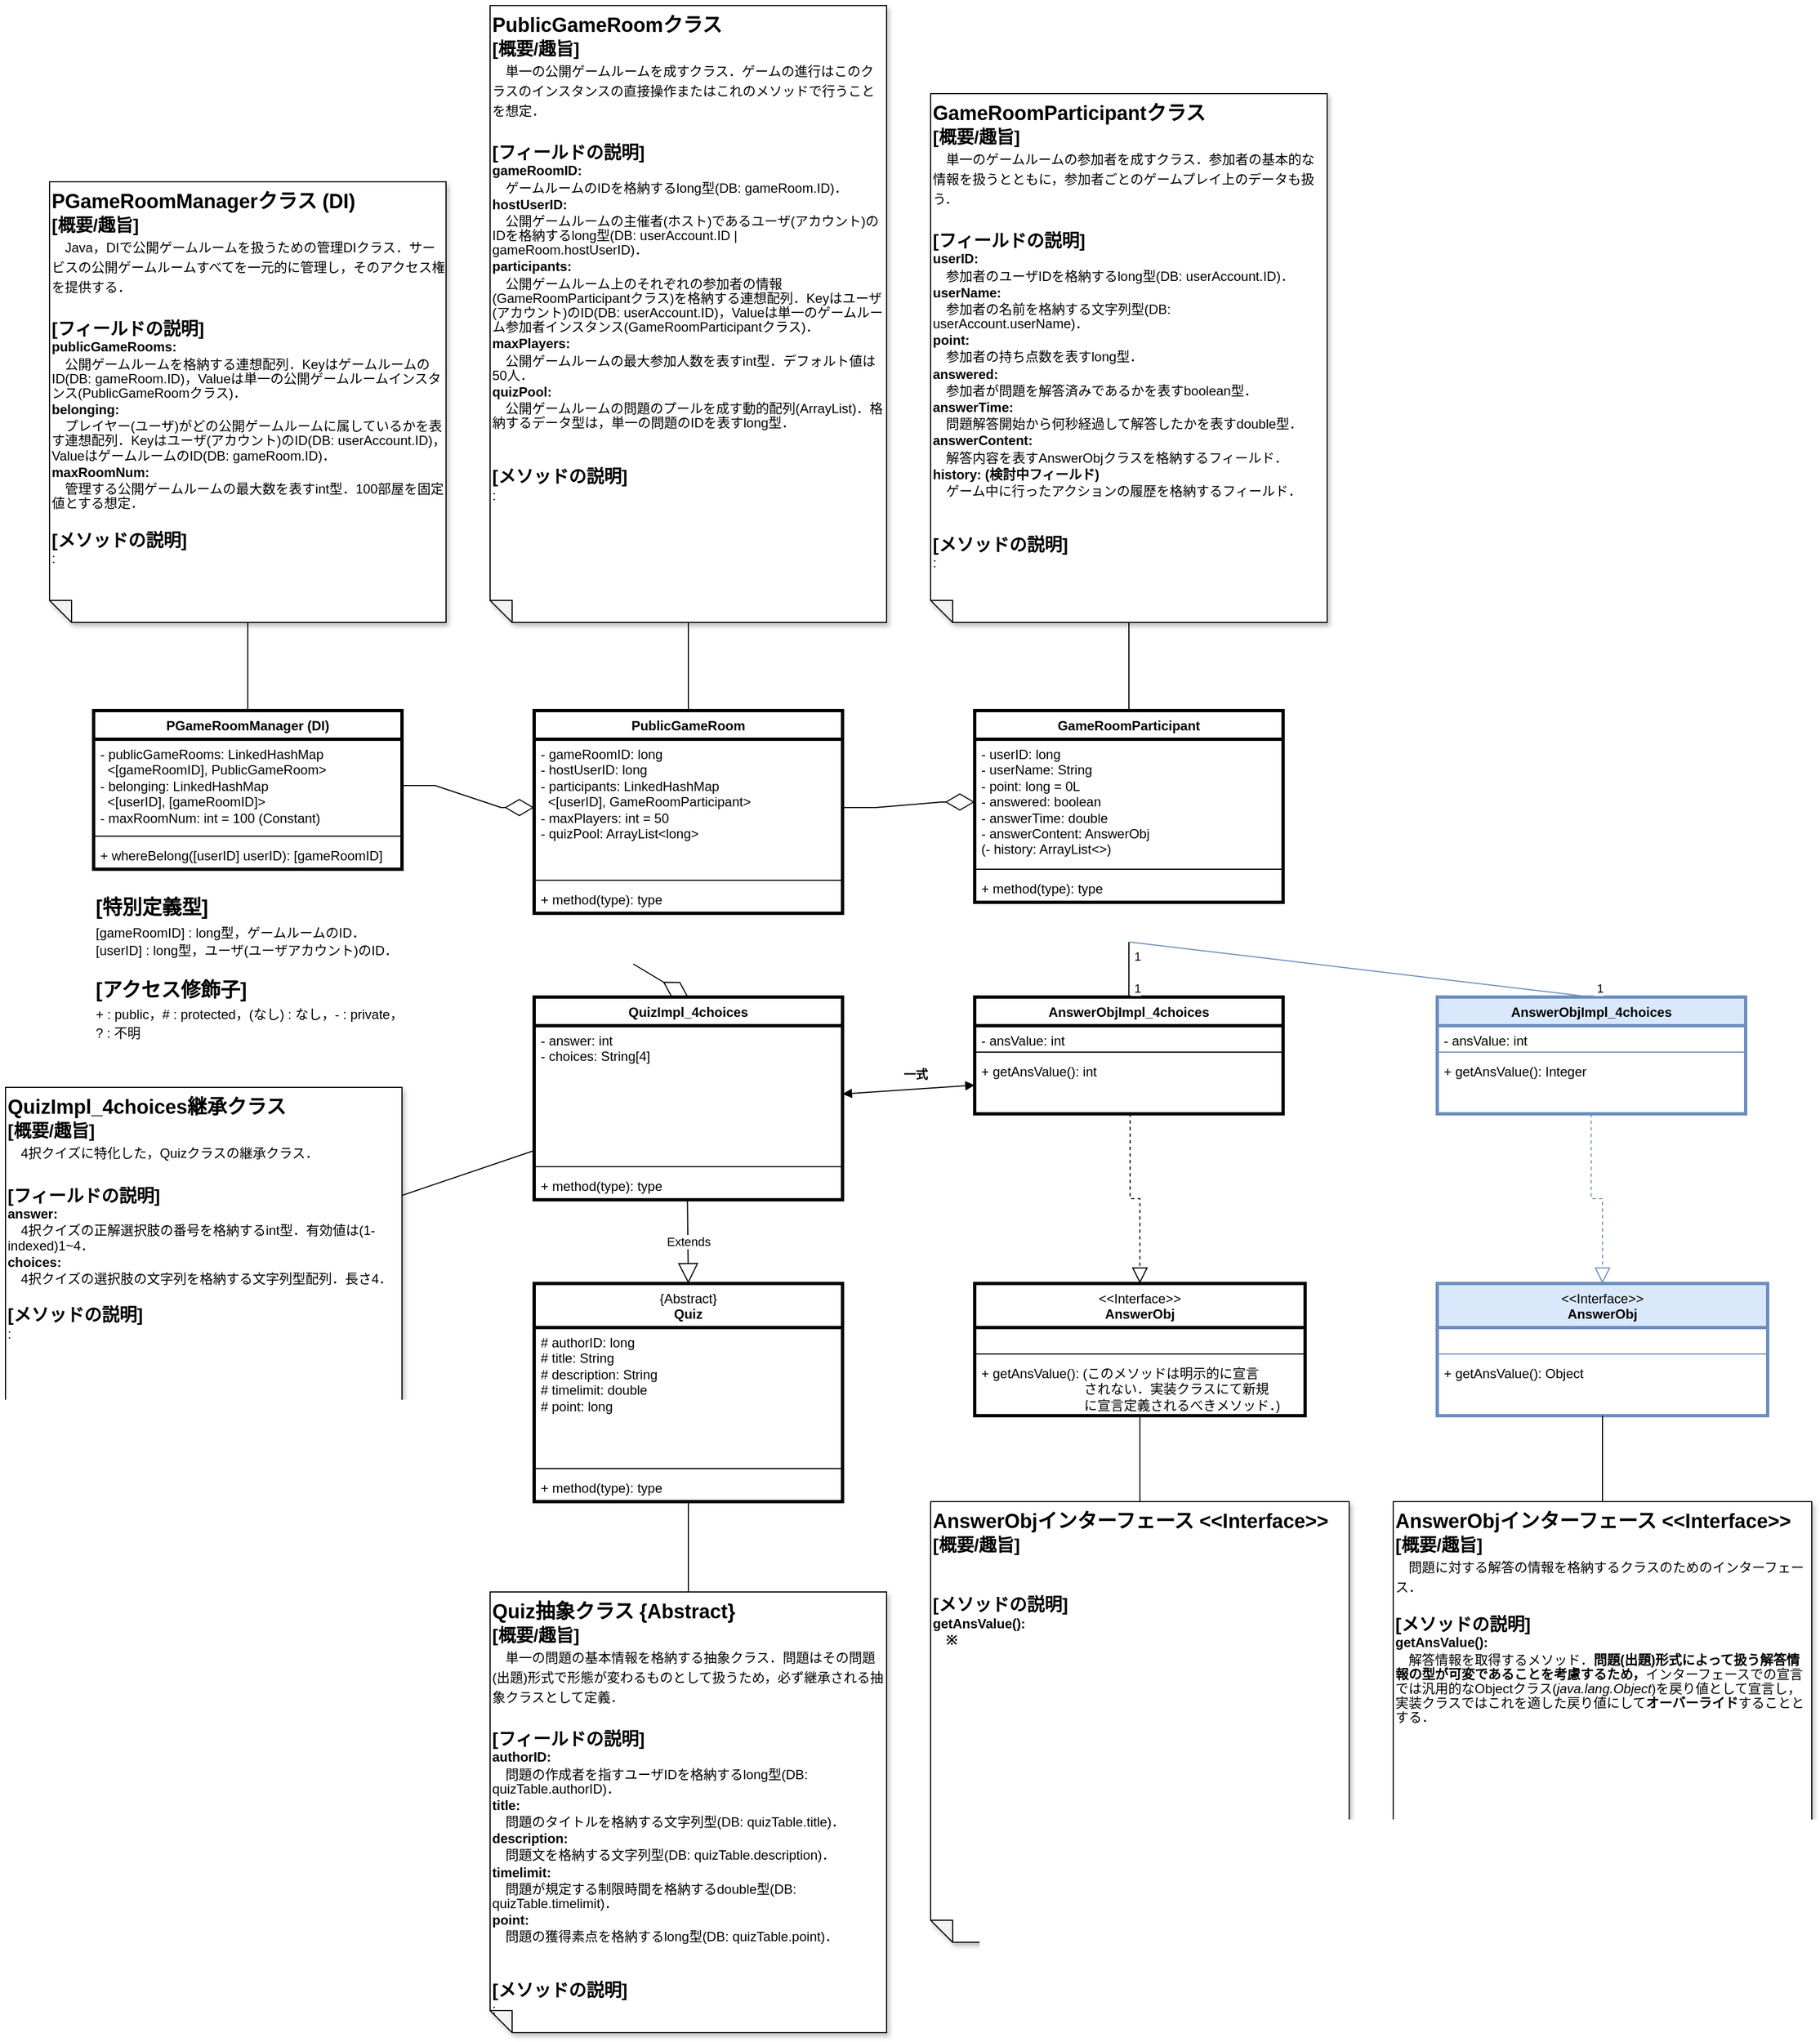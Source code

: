 <mxfile version="25.0.2">
  <diagram id="R2lEEEUBdFMjLlhIrx00" name="Page-1">
    <mxGraphModel dx="2213" dy="1889" grid="1" gridSize="10" guides="1" tooltips="1" connect="1" arrows="1" fold="1" page="1" pageScale="1" pageWidth="850" pageHeight="1100" math="0" shadow="0" extFonts="Permanent Marker^https://fonts.googleapis.com/css?family=Permanent+Marker">
      <root>
        <mxCell id="0" />
        <mxCell id="1" parent="0" />
        <mxCell id="P38OSJ2cjVZlPIJOjbsQ-1" value="PGameRoomManager (DI)" style="swimlane;fontStyle=1;align=center;verticalAlign=top;childLayout=stackLayout;horizontal=1;startSize=26;horizontalStack=0;resizeParent=1;resizeParentMax=0;resizeLast=0;collapsible=1;marginBottom=0;whiteSpace=wrap;html=1;strokeWidth=3;" parent="1" vertex="1">
          <mxGeometry x="40" y="40" width="280" height="144" as="geometry" />
        </mxCell>
        <mxCell id="P38OSJ2cjVZlPIJOjbsQ-2" value="- publicGameRooms:&amp;nbsp;&lt;span style=&quot;background-color: initial;&quot;&gt;LinkedHashMap&lt;/span&gt;&lt;div&gt;&lt;span style=&quot;background-color: initial;&quot;&gt;&amp;nbsp; &amp;lt;[gameRoomID], PublicGameRoom&amp;gt;&lt;/span&gt;&lt;div&gt;&lt;div&gt;- belonging:&amp;nbsp;&lt;span style=&quot;background-color: initial;&quot;&gt;LinkedHashMap&lt;/span&gt;&lt;/div&gt;&lt;div&gt;&lt;span style=&quot;background-color: initial;&quot;&gt;&amp;nbsp; &amp;lt;[userID], [gameRoomID]&amp;gt;&lt;/span&gt;&lt;/div&gt;&lt;/div&gt;&lt;div&gt;- maxRoomNum: int = 100 (Constant)&lt;/div&gt;&lt;/div&gt;" style="text;strokeColor=none;fillColor=none;align=left;verticalAlign=top;spacingLeft=4;spacingRight=4;overflow=hidden;rotatable=0;points=[[0,0.5],[1,0.5]];portConstraint=eastwest;whiteSpace=wrap;html=1;" parent="P38OSJ2cjVZlPIJOjbsQ-1" vertex="1">
          <mxGeometry y="26" width="280" height="84" as="geometry" />
        </mxCell>
        <mxCell id="P38OSJ2cjVZlPIJOjbsQ-3" value="" style="line;strokeWidth=1;fillColor=none;align=left;verticalAlign=middle;spacingTop=-1;spacingLeft=3;spacingRight=3;rotatable=0;labelPosition=right;points=[];portConstraint=eastwest;strokeColor=inherit;" parent="P38OSJ2cjVZlPIJOjbsQ-1" vertex="1">
          <mxGeometry y="110" width="280" height="8" as="geometry" />
        </mxCell>
        <mxCell id="P38OSJ2cjVZlPIJOjbsQ-4" value="+ whereBelong([userID] userID): [gameRoomID]" style="text;strokeColor=none;fillColor=none;align=left;verticalAlign=top;spacingLeft=4;spacingRight=4;overflow=hidden;rotatable=0;points=[[0,0.5],[1,0.5]];portConstraint=eastwest;whiteSpace=wrap;html=1;" parent="P38OSJ2cjVZlPIJOjbsQ-1" vertex="1">
          <mxGeometry y="118" width="280" height="26" as="geometry" />
        </mxCell>
        <mxCell id="P38OSJ2cjVZlPIJOjbsQ-5" value="PublicGameRoom" style="swimlane;fontStyle=1;align=center;verticalAlign=top;childLayout=stackLayout;horizontal=1;startSize=26;horizontalStack=0;resizeParent=1;resizeParentMax=0;resizeLast=0;collapsible=1;marginBottom=0;whiteSpace=wrap;html=1;strokeWidth=3;" parent="1" vertex="1">
          <mxGeometry x="440" y="40" width="280" height="184" as="geometry" />
        </mxCell>
        <mxCell id="P38OSJ2cjVZlPIJOjbsQ-6" value="- gameRoomID: long&lt;br&gt;- hostUserID: long&lt;div&gt;- participants:&amp;nbsp;&lt;span style=&quot;background-color: initial;&quot;&gt;LinkedHashMap&lt;/span&gt;&lt;/div&gt;&lt;div&gt;&lt;span style=&quot;background-color: initial;&quot;&gt;&amp;nbsp; &amp;lt;[userID], GameRoomParticipant&amp;gt;&lt;/span&gt;&lt;div&gt;- maxPlayers: int = 50&lt;div&gt;- quizPool: ArrayList&amp;lt;long&amp;gt;&lt;br&gt;&lt;/div&gt;&lt;div&gt;&lt;br&gt;&lt;/div&gt;&lt;/div&gt;&lt;/div&gt;" style="text;strokeColor=none;fillColor=none;align=left;verticalAlign=top;spacingLeft=4;spacingRight=4;overflow=hidden;rotatable=0;points=[[0,0.5],[1,0.5]];portConstraint=eastwest;whiteSpace=wrap;html=1;" parent="P38OSJ2cjVZlPIJOjbsQ-5" vertex="1">
          <mxGeometry y="26" width="280" height="124" as="geometry" />
        </mxCell>
        <mxCell id="P38OSJ2cjVZlPIJOjbsQ-7" value="" style="line;strokeWidth=1;fillColor=none;align=left;verticalAlign=middle;spacingTop=-1;spacingLeft=3;spacingRight=3;rotatable=0;labelPosition=right;points=[];portConstraint=eastwest;strokeColor=inherit;" parent="P38OSJ2cjVZlPIJOjbsQ-5" vertex="1">
          <mxGeometry y="150" width="280" height="8" as="geometry" />
        </mxCell>
        <mxCell id="P38OSJ2cjVZlPIJOjbsQ-8" value="+ method(type): type" style="text;strokeColor=none;fillColor=none;align=left;verticalAlign=top;spacingLeft=4;spacingRight=4;overflow=hidden;rotatable=0;points=[[0,0.5],[1,0.5]];portConstraint=eastwest;whiteSpace=wrap;html=1;" parent="P38OSJ2cjVZlPIJOjbsQ-5" vertex="1">
          <mxGeometry y="158" width="280" height="26" as="geometry" />
        </mxCell>
        <mxCell id="P38OSJ2cjVZlPIJOjbsQ-9" value="" style="endArrow=diamondThin;endFill=0;endSize=24;html=1;rounded=0;exitX=1;exitY=0.5;exitDx=0;exitDy=0;entryX=0;entryY=0.5;entryDx=0;entryDy=0;edgeStyle=entityRelationEdgeStyle;elbow=vertical;" parent="1" source="P38OSJ2cjVZlPIJOjbsQ-2" target="P38OSJ2cjVZlPIJOjbsQ-6" edge="1">
          <mxGeometry width="160" relative="1" as="geometry">
            <mxPoint x="160" y="190" as="sourcePoint" />
            <mxPoint x="320" y="190" as="targetPoint" />
          </mxGeometry>
        </mxCell>
        <mxCell id="P38OSJ2cjVZlPIJOjbsQ-10" value="GameRoomParticipant" style="swimlane;fontStyle=1;align=center;verticalAlign=top;childLayout=stackLayout;horizontal=1;startSize=26;horizontalStack=0;resizeParent=1;resizeParentMax=0;resizeLast=0;collapsible=1;marginBottom=0;whiteSpace=wrap;html=1;strokeWidth=3;" parent="1" vertex="1">
          <mxGeometry x="840" y="40" width="280" height="174" as="geometry" />
        </mxCell>
        <mxCell id="P38OSJ2cjVZlPIJOjbsQ-11" value="- userID: long&lt;div&gt;- userName: String&lt;/div&gt;&lt;div&gt;- point: long = 0L&lt;/div&gt;&lt;div&gt;- answered: boolean&lt;/div&gt;&lt;div&gt;- answerTime: double&lt;/div&gt;&lt;div&gt;- answerContent: AnswerObj&lt;/div&gt;&lt;div&gt;(- history: ArrayList&amp;lt;&amp;gt;)&lt;/div&gt;&lt;div&gt;&lt;br&gt;&lt;/div&gt;" style="text;strokeColor=none;fillColor=none;align=left;verticalAlign=top;spacingLeft=4;spacingRight=4;overflow=hidden;rotatable=0;points=[[0,0.5],[1,0.5]];portConstraint=eastwest;whiteSpace=wrap;html=1;" parent="P38OSJ2cjVZlPIJOjbsQ-10" vertex="1">
          <mxGeometry y="26" width="280" height="114" as="geometry" />
        </mxCell>
        <mxCell id="P38OSJ2cjVZlPIJOjbsQ-12" value="" style="line;strokeWidth=1;fillColor=none;align=left;verticalAlign=middle;spacingTop=-1;spacingLeft=3;spacingRight=3;rotatable=0;labelPosition=right;points=[];portConstraint=eastwest;strokeColor=inherit;" parent="P38OSJ2cjVZlPIJOjbsQ-10" vertex="1">
          <mxGeometry y="140" width="280" height="8" as="geometry" />
        </mxCell>
        <mxCell id="P38OSJ2cjVZlPIJOjbsQ-13" value="+ method(type): type" style="text;strokeColor=none;fillColor=none;align=left;verticalAlign=top;spacingLeft=4;spacingRight=4;overflow=hidden;rotatable=0;points=[[0,0.5],[1,0.5]];portConstraint=eastwest;whiteSpace=wrap;html=1;" parent="P38OSJ2cjVZlPIJOjbsQ-10" vertex="1">
          <mxGeometry y="148" width="280" height="26" as="geometry" />
        </mxCell>
        <mxCell id="P38OSJ2cjVZlPIJOjbsQ-14" value="" style="endArrow=diamondThin;endFill=0;endSize=24;html=1;rounded=0;exitX=1;exitY=0.5;exitDx=0;exitDy=0;entryX=0;entryY=0.5;entryDx=0;entryDy=0;edgeStyle=entityRelationEdgeStyle;" parent="1" source="P38OSJ2cjVZlPIJOjbsQ-6" target="P38OSJ2cjVZlPIJOjbsQ-11" edge="1">
          <mxGeometry width="160" relative="1" as="geometry">
            <mxPoint x="721" y="114" as="sourcePoint" />
            <mxPoint x="840" y="110" as="targetPoint" />
          </mxGeometry>
        </mxCell>
        <mxCell id="mn5NOHn23sW6js578f2l-1" value="QuizImpl_4choices" style="swimlane;fontStyle=1;align=center;verticalAlign=top;childLayout=stackLayout;horizontal=1;startSize=26;horizontalStack=0;resizeParent=1;resizeParentMax=0;resizeLast=0;collapsible=1;marginBottom=0;whiteSpace=wrap;html=1;strokeWidth=3;" parent="1" vertex="1">
          <mxGeometry x="440" y="300" width="280" height="184" as="geometry" />
        </mxCell>
        <mxCell id="mn5NOHn23sW6js578f2l-2" value="- answer: int&lt;div&gt;- choices: String[4]&amp;nbsp;&lt;/div&gt;" style="text;strokeColor=none;fillColor=none;align=left;verticalAlign=top;spacingLeft=4;spacingRight=4;overflow=hidden;rotatable=0;points=[[0,0.5],[1,0.5]];portConstraint=eastwest;whiteSpace=wrap;html=1;" parent="mn5NOHn23sW6js578f2l-1" vertex="1">
          <mxGeometry y="26" width="280" height="124" as="geometry" />
        </mxCell>
        <mxCell id="mn5NOHn23sW6js578f2l-3" value="" style="line;strokeWidth=1;fillColor=none;align=left;verticalAlign=middle;spacingTop=-1;spacingLeft=3;spacingRight=3;rotatable=0;labelPosition=right;points=[];portConstraint=eastwest;strokeColor=inherit;" parent="mn5NOHn23sW6js578f2l-1" vertex="1">
          <mxGeometry y="150" width="280" height="8" as="geometry" />
        </mxCell>
        <mxCell id="mn5NOHn23sW6js578f2l-4" value="+ method(type): type" style="text;strokeColor=none;fillColor=none;align=left;verticalAlign=top;spacingLeft=4;spacingRight=4;overflow=hidden;rotatable=0;points=[[0,0.5],[1,0.5]];portConstraint=eastwest;whiteSpace=wrap;html=1;" parent="mn5NOHn23sW6js578f2l-1" vertex="1">
          <mxGeometry y="158" width="280" height="26" as="geometry" />
        </mxCell>
        <mxCell id="mn5NOHn23sW6js578f2l-5" value="&lt;div&gt;&lt;span style=&quot;font-weight: normal;&quot;&gt;{Abstract}&lt;/span&gt;&lt;/div&gt;Quiz" style="swimlane;fontStyle=1;align=center;verticalAlign=top;childLayout=stackLayout;horizontal=1;startSize=40;horizontalStack=0;resizeParent=1;resizeParentMax=0;resizeLast=0;collapsible=1;marginBottom=0;whiteSpace=wrap;html=1;strokeWidth=3;" parent="1" vertex="1">
          <mxGeometry x="440" y="560" width="280" height="198" as="geometry" />
        </mxCell>
        <mxCell id="mn5NOHn23sW6js578f2l-6" value="&lt;div&gt;# authorID: long&lt;br&gt;&lt;/div&gt;# title: String&lt;div&gt;# description: String&lt;/div&gt;&lt;div&gt;# timelimit: double&lt;/div&gt;&lt;div&gt;# point: long&lt;/div&gt;&lt;div&gt;&lt;br&gt;&lt;/div&gt;" style="text;strokeColor=none;fillColor=none;align=left;verticalAlign=top;spacingLeft=4;spacingRight=4;overflow=hidden;rotatable=0;points=[[0,0.5],[1,0.5]];portConstraint=eastwest;whiteSpace=wrap;html=1;strokeWidth=1;" parent="mn5NOHn23sW6js578f2l-5" vertex="1">
          <mxGeometry y="40" width="280" height="124" as="geometry" />
        </mxCell>
        <mxCell id="mn5NOHn23sW6js578f2l-7" value="" style="line;strokeWidth=1;fillColor=none;align=left;verticalAlign=middle;spacingTop=-1;spacingLeft=3;spacingRight=3;rotatable=0;labelPosition=right;points=[];portConstraint=eastwest;strokeColor=inherit;" parent="mn5NOHn23sW6js578f2l-5" vertex="1">
          <mxGeometry y="164" width="280" height="8" as="geometry" />
        </mxCell>
        <mxCell id="mn5NOHn23sW6js578f2l-8" value="+ method(type): type" style="text;strokeColor=none;fillColor=none;align=left;verticalAlign=top;spacingLeft=4;spacingRight=4;overflow=hidden;rotatable=0;points=[[0,0.5],[1,0.5]];portConstraint=eastwest;whiteSpace=wrap;html=1;" parent="mn5NOHn23sW6js578f2l-5" vertex="1">
          <mxGeometry y="172" width="280" height="26" as="geometry" />
        </mxCell>
        <mxCell id="mn5NOHn23sW6js578f2l-9" value="" style="endArrow=diamondThin;endFill=0;endSize=24;html=1;rounded=0;entryX=0.5;entryY=0;entryDx=0;entryDy=0;elbow=vertical;" parent="1" target="mn5NOHn23sW6js578f2l-1" edge="1">
          <mxGeometry width="160" relative="1" as="geometry">
            <mxPoint x="530" y="270" as="sourcePoint" />
            <mxPoint x="430" y="188" as="targetPoint" />
          </mxGeometry>
        </mxCell>
        <mxCell id="mn5NOHn23sW6js578f2l-10" value="Extends" style="endArrow=block;endSize=16;endFill=0;html=1;rounded=0;entryX=0.5;entryY=0;entryDx=0;entryDy=0;exitX=0.497;exitY=0.997;exitDx=0;exitDy=0;exitPerimeter=0;" parent="1" source="mn5NOHn23sW6js578f2l-4" target="mn5NOHn23sW6js578f2l-5" edge="1">
          <mxGeometry width="160" relative="1" as="geometry">
            <mxPoint x="580" y="500" as="sourcePoint" />
            <mxPoint x="660" y="420" as="targetPoint" />
          </mxGeometry>
        </mxCell>
        <mxCell id="Cd2iuIT0PsJbUTdYUt0L-1" value="&lt;h2 style=&quot;margin-top: 2px; margin-bottom: 4px;&quot;&gt;[特別定義型]&lt;/h2&gt;&lt;p style=&quot;margin-top: 2px; margin-bottom: 2px;&quot;&gt;[gameRoomID] :&amp;nbsp;&lt;span style=&quot;background-color: initial;&quot;&gt;long型，&lt;/span&gt;&lt;span style=&quot;background-color: initial;&quot;&gt;ゲームルームのID．&lt;/span&gt;&lt;/p&gt;&lt;p style=&quot;margin-top: 2px; margin-bottom: 2px;&quot;&gt;[userID] :&amp;nbsp;&lt;span style=&quot;background-color: initial;&quot;&gt;long型，&lt;/span&gt;&lt;span style=&quot;background-color: initial;&quot;&gt;ユーザ(ユーザアカウント)のID．&lt;/span&gt;&lt;/p&gt;&lt;p style=&quot;margin-top: 2px; margin-bottom: 2px;&quot;&gt;&lt;span style=&quot;background-color: initial;&quot;&gt;&lt;br&gt;&lt;/span&gt;&lt;/p&gt;&lt;h2 style=&quot;margin-top: 2px; margin-bottom: 4px;&quot;&gt;[アクセス修飾子]&lt;/h2&gt;&lt;p style=&quot;margin-top: 2px; margin-bottom: 2px;&quot;&gt;+ : public，# : protected，(なし) : なし，- : privat&lt;span style=&quot;background-color: initial;&quot;&gt;e，&lt;/span&gt;&lt;/p&gt;&lt;p style=&quot;margin-top: 2px; margin-bottom: 2px;&quot;&gt;&lt;span style=&quot;background-color: initial;&quot;&gt;? : 不明&lt;/span&gt;&lt;/p&gt;" style="text;html=1;whiteSpace=wrap;overflow=hidden;rounded=0;" parent="1" vertex="1">
          <mxGeometry x="40" y="200" width="320" height="160" as="geometry" />
        </mxCell>
        <mxCell id="Cd2iuIT0PsJbUTdYUt0L-2" value="&lt;div&gt;&lt;span style=&quot;font-weight: 400;&quot;&gt;&amp;lt;&amp;lt;Interface&amp;gt;&amp;gt;&lt;/span&gt;&lt;/div&gt;AnswerObj" style="swimlane;fontStyle=1;align=center;verticalAlign=top;childLayout=stackLayout;horizontal=1;startSize=40;horizontalStack=0;resizeParent=1;resizeParentMax=0;resizeLast=0;collapsible=1;marginBottom=0;whiteSpace=wrap;html=1;strokeWidth=3;" parent="1" vertex="1">
          <mxGeometry x="840" y="560" width="300" height="120" as="geometry" />
        </mxCell>
        <mxCell id="Cd2iuIT0PsJbUTdYUt0L-3" value="&lt;div&gt;&amp;nbsp;&lt;/div&gt;" style="text;strokeColor=none;fillColor=none;align=left;verticalAlign=top;spacingLeft=4;spacingRight=4;overflow=hidden;rotatable=0;points=[[0,0.5],[1,0.5]];portConstraint=eastwest;whiteSpace=wrap;html=1;" parent="Cd2iuIT0PsJbUTdYUt0L-2" vertex="1">
          <mxGeometry y="40" width="300" height="20" as="geometry" />
        </mxCell>
        <mxCell id="Cd2iuIT0PsJbUTdYUt0L-4" value="" style="line;strokeWidth=1;fillColor=none;align=left;verticalAlign=middle;spacingTop=-1;spacingLeft=3;spacingRight=3;rotatable=0;labelPosition=right;points=[];portConstraint=eastwest;strokeColor=inherit;" parent="Cd2iuIT0PsJbUTdYUt0L-2" vertex="1">
          <mxGeometry y="60" width="300" height="8" as="geometry" />
        </mxCell>
        <mxCell id="Cd2iuIT0PsJbUTdYUt0L-5" value="+ getAnsValue(): (このメソッドは明示的に宣言&lt;div&gt;&lt;span style=&quot;white-space: pre;&quot;&gt;&#x9;&lt;/span&gt;&lt;span style=&quot;white-space: pre;&quot;&gt;&#x9;&lt;/span&gt;&lt;span style=&quot;white-space: pre;&quot;&gt;&#x9;&lt;/span&gt;&amp;nbsp; &amp;nbsp; され&lt;span style=&quot;background-color: initial;&quot;&gt;ない．実装クラスにて新規&lt;/span&gt;&lt;/div&gt;&lt;div&gt;&lt;span style=&quot;background-color: initial;&quot;&gt;&lt;span style=&quot;white-space: pre;&quot;&gt;&#x9;&lt;/span&gt;&lt;span style=&quot;white-space: pre;&quot;&gt;&#x9;&lt;/span&gt;&lt;span style=&quot;white-space: pre;&quot;&gt;&#x9;&lt;/span&gt;&amp;nbsp; &amp;nbsp; に宣言&lt;/span&gt;&lt;span style=&quot;background-color: initial;&quot;&gt;定義されるべきメソッド．)&lt;/span&gt;&lt;/div&gt;" style="text;strokeColor=none;fillColor=none;align=left;verticalAlign=top;spacingLeft=4;spacingRight=4;overflow=hidden;rotatable=0;points=[[0,0.5],[1,0.5]];portConstraint=eastwest;whiteSpace=wrap;html=1;" parent="Cd2iuIT0PsJbUTdYUt0L-2" vertex="1">
          <mxGeometry y="68" width="300" height="52" as="geometry" />
        </mxCell>
        <mxCell id="Cd2iuIT0PsJbUTdYUt0L-6" value="&lt;div&gt;&lt;span style=&quot;background-color: initial;&quot;&gt;AnswerObjImpl_4choices&lt;/span&gt;&lt;br&gt;&lt;/div&gt;" style="swimlane;fontStyle=1;align=center;verticalAlign=top;childLayout=stackLayout;horizontal=1;startSize=26;horizontalStack=0;resizeParent=1;resizeParentMax=0;resizeLast=0;collapsible=1;marginBottom=0;whiteSpace=wrap;html=1;strokeWidth=3;" parent="1" vertex="1">
          <mxGeometry x="840" y="300" width="280" height="106" as="geometry" />
        </mxCell>
        <mxCell id="Cd2iuIT0PsJbUTdYUt0L-7" value="&lt;div&gt;- ansValue: int&lt;/div&gt;" style="text;strokeColor=none;fillColor=none;align=left;verticalAlign=top;spacingLeft=4;spacingRight=4;overflow=hidden;rotatable=0;points=[[0,0.5],[1,0.5]];portConstraint=eastwest;whiteSpace=wrap;html=1;" parent="Cd2iuIT0PsJbUTdYUt0L-6" vertex="1">
          <mxGeometry y="26" width="280" height="20" as="geometry" />
        </mxCell>
        <mxCell id="Cd2iuIT0PsJbUTdYUt0L-8" value="" style="line;strokeWidth=1;fillColor=none;align=left;verticalAlign=middle;spacingTop=-1;spacingLeft=3;spacingRight=3;rotatable=0;labelPosition=right;points=[];portConstraint=eastwest;strokeColor=inherit;" parent="Cd2iuIT0PsJbUTdYUt0L-6" vertex="1">
          <mxGeometry y="46" width="280" height="8" as="geometry" />
        </mxCell>
        <mxCell id="Cd2iuIT0PsJbUTdYUt0L-9" value="+ getAnsValue(): int" style="text;strokeColor=none;fillColor=none;align=left;verticalAlign=top;spacingLeft=4;spacingRight=4;overflow=hidden;rotatable=0;points=[[0,0.5],[1,0.5]];portConstraint=eastwest;whiteSpace=wrap;html=1;" parent="Cd2iuIT0PsJbUTdYUt0L-6" vertex="1">
          <mxGeometry y="54" width="280" height="52" as="geometry" />
        </mxCell>
        <mxCell id="Cd2iuIT0PsJbUTdYUt0L-11" value="" style="endArrow=block;dashed=1;endFill=0;endSize=12;html=1;rounded=0;entryX=0.5;entryY=0;entryDx=0;entryDy=0;exitX=0.504;exitY=0.997;exitDx=0;exitDy=0;exitPerimeter=0;edgeStyle=orthogonalEdgeStyle;" parent="1" source="Cd2iuIT0PsJbUTdYUt0L-9" target="Cd2iuIT0PsJbUTdYUt0L-2" edge="1">
          <mxGeometry width="160" relative="1" as="geometry">
            <mxPoint x="850" y="460" as="sourcePoint" />
            <mxPoint x="990" y="520" as="targetPoint" />
          </mxGeometry>
        </mxCell>
        <mxCell id="Cd2iuIT0PsJbUTdYUt0L-13" value="" style="endArrow=block;startArrow=block;endFill=1;startFill=1;html=1;rounded=0;exitX=1;exitY=0.5;exitDx=0;exitDy=0;entryX=0;entryY=0.5;entryDx=0;entryDy=0;" parent="1" source="mn5NOHn23sW6js578f2l-2" target="Cd2iuIT0PsJbUTdYUt0L-9" edge="1">
          <mxGeometry width="160" relative="1" as="geometry">
            <mxPoint x="850" y="280" as="sourcePoint" />
            <mxPoint x="1010" y="280" as="targetPoint" />
          </mxGeometry>
        </mxCell>
        <mxCell id="Cd2iuIT0PsJbUTdYUt0L-14" value="一式" style="edgeLabel;html=1;align=center;verticalAlign=middle;resizable=0;points=[];fontStyle=1" parent="Cd2iuIT0PsJbUTdYUt0L-13" vertex="1" connectable="0">
          <mxGeometry x="0.095" relative="1" as="geometry">
            <mxPoint y="-14" as="offset" />
          </mxGeometry>
        </mxCell>
        <mxCell id="Cd2iuIT0PsJbUTdYUt0L-15" value="" style="endArrow=none;html=1;rounded=0;entryX=0.5;entryY=0;entryDx=0;entryDy=0;" parent="1" target="Cd2iuIT0PsJbUTdYUt0L-6" edge="1">
          <mxGeometry relative="1" as="geometry">
            <mxPoint x="980" y="250" as="sourcePoint" />
            <mxPoint x="1030" y="259.64" as="targetPoint" />
          </mxGeometry>
        </mxCell>
        <mxCell id="Cd2iuIT0PsJbUTdYUt0L-16" value="&amp;nbsp;1" style="edgeLabel;resizable=0;html=1;align=left;verticalAlign=top;" parent="Cd2iuIT0PsJbUTdYUt0L-15" connectable="0" vertex="1">
          <mxGeometry x="-1" relative="1" as="geometry" />
        </mxCell>
        <mxCell id="Cd2iuIT0PsJbUTdYUt0L-17" value="&amp;nbsp;1" style="edgeLabel;resizable=0;html=1;align=left;verticalAlign=bottom;" parent="Cd2iuIT0PsJbUTdYUt0L-15" connectable="0" vertex="1">
          <mxGeometry x="1" relative="1" as="geometry" />
        </mxCell>
        <mxCell id="7esps-SJHjKMiU2ttyQK-4" style="rounded=0;orthogonalLoop=1;jettySize=auto;html=1;endArrow=none;endFill=0;" parent="1" source="7esps-SJHjKMiU2ttyQK-1" target="P38OSJ2cjVZlPIJOjbsQ-1" edge="1">
          <mxGeometry relative="1" as="geometry">
            <mxPoint x="180" y="10" as="targetPoint" />
          </mxGeometry>
        </mxCell>
        <mxCell id="7esps-SJHjKMiU2ttyQK-1" value="&lt;h3 style=&quot;margin-top: 2px; line-height: 110%; margin-bottom: 2px;&quot;&gt;&lt;font style=&quot;font-size: 18px; line-height: 110%;&quot;&gt;PGameRoomManagerクラス (DI)&lt;/font&gt;&lt;/h3&gt;&lt;h4 style=&quot;margin-top: 2px; margin-bottom: 2px; line-height: 110%;&quot;&gt;&lt;font style=&quot;font-size: 16px; line-height: 110%;&quot;&gt;&lt;/font&gt;&lt;/h4&gt;&lt;h4 style=&quot;margin-top: 2px; margin-bottom: 2px; line-height: 13.2px;&quot;&gt;&lt;font style=&quot;font-size: 16px; line-height: 110%;&quot;&gt;[概要/趣旨]&lt;/font&gt;&lt;/h4&gt;&lt;div style=&quot;margin-top: 2px; margin-bottom: 2px;&quot;&gt;&lt;font style=&quot;font-size: 16px; line-height: 17.6px;&quot;&gt;&lt;span style=&quot;font-size: 12px; line-height: 110%;&quot;&gt;　Java，DIで公開ゲームルームを扱うための管理DIクラス．サービスの公開ゲームルームすべてを一元的に管理し，そのアクセス権を提供する．&lt;/span&gt;&lt;/font&gt;&lt;/div&gt;&lt;div style=&quot;margin-top: 2px; margin-bottom: 2px;&quot;&gt;&lt;font style=&quot;font-size: 16px; line-height: 17.6px;&quot;&gt;&lt;span style=&quot;font-size: 12px; line-height: 110%;&quot;&gt;&lt;br&gt;&lt;/span&gt;&lt;/font&gt;&lt;/div&gt;&lt;h4 style=&quot;margin-top: 2px; margin-bottom: 2px; line-height: 110%;&quot;&gt;&lt;font style=&quot;font-size: 16px; line-height: 110%;&quot;&gt;[フィールドの説明]&lt;/font&gt;&lt;/h4&gt;&lt;p style=&quot;line-height: 110%; margin-top: 2px; margin-bottom: 2px;&quot;&gt;&lt;b&gt;publicGameRooms:&amp;nbsp;&lt;/b&gt;&lt;/p&gt;&lt;p style=&quot;margin-top: 2px; margin-bottom: 2px; line-height: 110%; margin-right: 0px;&quot;&gt;　公開ゲームルームを格納する連想配列．KeyはゲームルームのID(DB: gameRoom.ID)，Valueは単一の公開ゲームルームインスタンス(PublicGameRoomクラス)．&lt;/p&gt;&lt;p style=&quot;margin-top: 2px; margin-bottom: 2px; line-height: 110%; margin-right: 0px;&quot;&gt;&lt;b&gt;belonging:&amp;nbsp;&lt;/b&gt;&lt;/p&gt;&lt;p style=&quot;margin-top: 2px; margin-bottom: 2px; line-height: 110%; margin-right: 0px;&quot;&gt;　プレイヤー(ユーザ)がどの公開ゲームルームに属しているかを表す連想配列．Keyはユーザ(アカウント)のID(DB: userAccount.ID)，ValueはゲームルームのID(DB: gameRoom.ID)．&lt;/p&gt;&lt;p style=&quot;margin-top: 2px; margin-bottom: 2px; line-height: 110%; margin-right: 0px;&quot;&gt;&lt;b&gt;maxRoomNum:&amp;nbsp;&lt;/b&gt;&lt;br&gt;&lt;/p&gt;&lt;p style=&quot;margin-top: 2px; margin-bottom: 2px; line-height: 110%; margin-right: 0px;&quot;&gt;　管理する公開ゲームルームの最大数を表すint型．100部屋を固定値とする想定．&lt;/p&gt;&lt;p style=&quot;margin-top: 2px; margin-bottom: 2px; line-height: 110%; margin-right: 0px;&quot;&gt;&lt;br&gt;&lt;/p&gt;&lt;h4 style=&quot;margin-top: 2px; margin-bottom: 2px; line-height: 13.2px;&quot;&gt;&lt;font style=&quot;font-size: 16px; line-height: 17.6px;&quot;&gt;[メソッドの説明]&lt;/font&gt;&lt;/h4&gt;&lt;p style=&quot;line-height: 13.2px; margin-top: 2px; margin-bottom: 2px;&quot;&gt;:&amp;nbsp;&lt;/p&gt;" style="shape=note;whiteSpace=wrap;html=1;backgroundOutline=1;darkOpacity=0.05;fillStyle=solid;direction=west;gradientDirection=north;shadow=1;size=20;pointerEvents=1;align=left;verticalAlign=top;" parent="1" vertex="1">
          <mxGeometry y="-440" width="360" height="400" as="geometry" />
        </mxCell>
        <mxCell id="7esps-SJHjKMiU2ttyQK-5" style="rounded=0;orthogonalLoop=1;jettySize=auto;html=1;endArrow=none;endFill=0;" parent="1" source="7esps-SJHjKMiU2ttyQK-6" target="P38OSJ2cjVZlPIJOjbsQ-5" edge="1">
          <mxGeometry relative="1" as="geometry">
            <mxPoint x="580" y="40" as="targetPoint" />
          </mxGeometry>
        </mxCell>
        <mxCell id="7esps-SJHjKMiU2ttyQK-6" value="&lt;h3 style=&quot;margin-top: 2px; line-height: 110%; margin-bottom: 2px;&quot;&gt;&lt;font style=&quot;font-size: 18px; line-height: 110%;&quot;&gt;PublicGameRoomクラス&lt;/font&gt;&lt;/h3&gt;&lt;h4 style=&quot;margin-top: 2px; margin-bottom: 2px; line-height: 110%;&quot;&gt;&lt;font style=&quot;font-size: 16px; line-height: 110%;&quot;&gt;&lt;/font&gt;&lt;/h4&gt;&lt;h4 style=&quot;margin-top: 2px; margin-bottom: 2px; line-height: 13.2px;&quot;&gt;&lt;font style=&quot;font-size: 16px; line-height: 110%;&quot;&gt;[概要/趣旨]&lt;/font&gt;&lt;/h4&gt;&lt;div style=&quot;margin-top: 2px; margin-bottom: 2px;&quot;&gt;&lt;font style=&quot;font-size: 16px; line-height: 17.6px;&quot;&gt;&lt;span style=&quot;font-size: 12px; line-height: 110%;&quot;&gt;　単一の公開ゲームルームを成すクラス．ゲームの進行はこのクラスのインスタンスの直接操作またはこれのメソッドで行うことを想定．&lt;/span&gt;&lt;/font&gt;&lt;/div&gt;&lt;div style=&quot;margin-top: 2px; margin-bottom: 2px;&quot;&gt;&lt;font style=&quot;font-size: 16px; line-height: 17.6px;&quot;&gt;&lt;span style=&quot;font-size: 12px; line-height: 110%;&quot;&gt;&lt;br&gt;&lt;/span&gt;&lt;/font&gt;&lt;/div&gt;&lt;h4 style=&quot;margin-top: 2px; margin-bottom: 2px; line-height: 110%;&quot;&gt;&lt;font style=&quot;font-size: 16px; line-height: 110%;&quot;&gt;[フィールドの説明]&lt;/font&gt;&lt;/h4&gt;&lt;p style=&quot;line-height: 110%; margin-top: 2px; margin-bottom: 2px;&quot;&gt;&lt;b&gt;gameRoomID:&amp;nbsp;&lt;/b&gt;&lt;/p&gt;&lt;p style=&quot;line-height: 110%; margin-top: 2px; margin-bottom: 2px;&quot;&gt;　ゲームルームのIDを格納するlong型(DB: gameRoom.ID)．&lt;/p&gt;&lt;p style=&quot;line-height: 110%; margin-top: 2px; margin-bottom: 2px;&quot;&gt;&lt;b&gt;hostUserID:&amp;nbsp;&lt;/b&gt;&lt;/p&gt;&lt;p style=&quot;line-height: 110%; margin-top: 2px; margin-bottom: 2px;&quot;&gt;　公開ゲームルームの主催者(ホスト)であるユーザ(アカウント)のIDを格納する&lt;span style=&quot;background-color: initial;&quot;&gt;long型(DB: userAccount.ID | gameRoom.hostUserID)．&lt;/span&gt;&lt;/p&gt;&lt;p style=&quot;margin-top: 2px; margin-bottom: 2px; line-height: 110%; margin-right: 0px;&quot;&gt;&lt;b&gt;participants:&amp;nbsp;&lt;/b&gt;&lt;/p&gt;&lt;p style=&quot;margin-top: 2px; margin-bottom: 2px; line-height: 110%; margin-right: 0px;&quot;&gt;　公開ゲームルーム上のそれぞれの参加者の情報(GameRoomParticipantクラス)を格納する連想配列．Keyは&lt;span style=&quot;background-color: initial;&quot;&gt;ユーザ(アカウント)のID(DB: userAccount.ID)，Valueは単一のゲームルーム参加者インスタンス(GameRoomParticipantクラス)．&lt;/span&gt;&lt;/p&gt;&lt;p style=&quot;margin-top: 2px; margin-bottom: 2px; line-height: 110%; margin-right: 0px;&quot;&gt;&lt;b&gt;maxPlayers:&amp;nbsp;&lt;/b&gt;&lt;br&gt;&lt;/p&gt;&lt;p style=&quot;margin-top: 2px; margin-bottom: 2px; line-height: 110%; margin-right: 0px;&quot;&gt;　公開ゲームルームの最大参加人数を表すint型．デフォルト値は50人．&lt;/p&gt;&lt;p style=&quot;margin-top: 2px; margin-bottom: 2px; line-height: 13.2px; margin-right: 0px;&quot;&gt;&lt;b&gt;quizPool:&amp;nbsp;&lt;/b&gt;&lt;/p&gt;&lt;p style=&quot;margin-top: 2px; margin-bottom: 2px; line-height: 110%; margin-right: 0px;&quot;&gt;　公開ゲームルームの問題のプールを成す動的配列(ArrayList)．格納するデータ型は，単一の問題のIDを表すlong型．&lt;/p&gt;&lt;p style=&quot;margin-top: 2px; margin-bottom: 2px; line-height: 110%; margin-right: 0px;&quot;&gt;&lt;br&gt;&lt;/p&gt;&lt;p style=&quot;margin-top: 2px; margin-bottom: 2px; line-height: 110%; margin-right: 0px;&quot;&gt;&lt;br&gt;&lt;/p&gt;&lt;h4 style=&quot;margin-top: 2px; margin-bottom: 2px; line-height: 13.2px;&quot;&gt;&lt;font style=&quot;font-size: 16px; line-height: 17.6px;&quot;&gt;[メソッドの説明]&lt;/font&gt;&lt;/h4&gt;&lt;p style=&quot;line-height: 13.2px; margin-top: 2px; margin-bottom: 2px;&quot;&gt;:&amp;nbsp;&lt;/p&gt;" style="shape=note;whiteSpace=wrap;html=1;backgroundOutline=1;darkOpacity=0.05;fillStyle=solid;direction=west;gradientDirection=north;shadow=1;size=20;pointerEvents=1;align=left;verticalAlign=top;" parent="1" vertex="1">
          <mxGeometry x="400" y="-600" width="360" height="560" as="geometry" />
        </mxCell>
        <mxCell id="7esps-SJHjKMiU2ttyQK-7" style="rounded=0;orthogonalLoop=1;jettySize=auto;html=1;endArrow=none;endFill=0;" parent="1" source="7esps-SJHjKMiU2ttyQK-8" target="P38OSJ2cjVZlPIJOjbsQ-10" edge="1">
          <mxGeometry relative="1" as="geometry">
            <mxPoint x="980" y="40" as="targetPoint" />
          </mxGeometry>
        </mxCell>
        <mxCell id="7esps-SJHjKMiU2ttyQK-8" value="&lt;h3 style=&quot;margin-top: 2px; line-height: 110%; margin-bottom: 2px;&quot;&gt;&lt;font style=&quot;font-size: 18px; line-height: 110%;&quot;&gt;GameRoomParticipantクラス&lt;/font&gt;&lt;/h3&gt;&lt;h4 style=&quot;margin-top: 2px; margin-bottom: 2px; line-height: 110%;&quot;&gt;&lt;font style=&quot;font-size: 16px; line-height: 110%;&quot;&gt;&lt;/font&gt;&lt;/h4&gt;&lt;h4 style=&quot;margin-top: 2px; margin-bottom: 2px; line-height: 13.2px;&quot;&gt;&lt;font style=&quot;font-size: 16px; line-height: 110%;&quot;&gt;[概要/趣旨]&lt;/font&gt;&lt;/h4&gt;&lt;div style=&quot;margin-top: 2px; margin-bottom: 2px;&quot;&gt;&lt;font style=&quot;font-size: 16px; line-height: 17.6px;&quot;&gt;&lt;span style=&quot;font-size: 12px; line-height: 110%;&quot;&gt;　単一のゲームルームの参加者を成すクラス．参加者の基本的な情報を扱うとともに，参加者ごとのゲームプレイ上のデータも扱う．&lt;/span&gt;&lt;/font&gt;&lt;/div&gt;&lt;div style=&quot;margin-top: 2px; margin-bottom: 2px;&quot;&gt;&lt;font style=&quot;font-size: 16px; line-height: 17.6px;&quot;&gt;&lt;span style=&quot;font-size: 12px; line-height: 110%;&quot;&gt;&lt;br&gt;&lt;/span&gt;&lt;/font&gt;&lt;/div&gt;&lt;h4 style=&quot;margin-top: 2px; margin-bottom: 2px; line-height: 110%;&quot;&gt;&lt;font style=&quot;font-size: 16px; line-height: 110%;&quot;&gt;[フィールドの説明]&lt;/font&gt;&lt;/h4&gt;&lt;p style=&quot;line-height: 110%; margin-top: 2px; margin-bottom: 2px;&quot;&gt;&lt;b&gt;userID:&amp;nbsp;&lt;/b&gt;&lt;/p&gt;&lt;p style=&quot;margin-top: 2px; margin-bottom: 2px; line-height: 110%; margin-right: 0px;&quot;&gt;　参加者のユーザIDを格納するlong型(DB: userAccount.ID)．&lt;/p&gt;&lt;p style=&quot;line-height: 13.2px; margin-top: 2px; margin-bottom: 2px;&quot;&gt;&lt;b&gt;userName:&amp;nbsp;&lt;/b&gt;&lt;/p&gt;&lt;p style=&quot;margin-top: 2px; margin-bottom: 2px; line-height: 110%; margin-right: 0px;&quot;&gt;　参加者の名前を格納する文字列型(DB: userAccount.userName)．&lt;/p&gt;&lt;p style=&quot;line-height: 13.2px; margin-top: 2px; margin-bottom: 2px;&quot;&gt;&lt;b&gt;point:&amp;nbsp;&lt;/b&gt;&lt;/p&gt;&lt;p style=&quot;margin-top: 2px; margin-bottom: 2px; line-height: 110%; margin-right: 0px;&quot;&gt;　参加者の持ち点数を表すlong型．&lt;/p&gt;&lt;p style=&quot;line-height: 13.2px; margin-top: 2px; margin-bottom: 2px;&quot;&gt;&lt;b&gt;answered:&amp;nbsp;&lt;/b&gt;&lt;/p&gt;&lt;p style=&quot;margin-top: 2px; margin-bottom: 2px; line-height: 110%; margin-right: 0px;&quot;&gt;　参加者が問題を解答済みであるかを表すboolean型．&lt;/p&gt;&lt;p style=&quot;line-height: 13.2px; margin-top: 2px; margin-bottom: 2px;&quot;&gt;&lt;b&gt;answerTime:&amp;nbsp;&lt;/b&gt;&lt;/p&gt;&lt;p style=&quot;margin-top: 2px; margin-bottom: 2px; line-height: 110%; margin-right: 0px;&quot;&gt;　問題解答開始から何秒経過して解答したかを表すdouble型．&lt;/p&gt;&lt;p style=&quot;line-height: 13.2px; margin-top: 2px; margin-bottom: 2px;&quot;&gt;&lt;b&gt;answerContent:&amp;nbsp;&lt;/b&gt;&lt;/p&gt;&lt;p style=&quot;margin-top: 2px; margin-bottom: 2px; line-height: 110%; margin-right: 0px;&quot;&gt;　解答内容を表すAnswerObjクラスを格納するフィールド．&lt;/p&gt;&lt;p style=&quot;line-height: 13.2px; margin-top: 2px; margin-bottom: 2px;&quot;&gt;&lt;b&gt;history: (検討中フィールド)&lt;/b&gt;&lt;/p&gt;&lt;p style=&quot;margin-top: 2px; margin-bottom: 2px; line-height: 13.2px; margin-right: 0px;&quot;&gt;　ゲーム中に行ったアクションの履歴を格納するフィールド．&lt;/p&gt;&lt;p style=&quot;margin-top: 2px; margin-bottom: 2px; line-height: 13.2px; margin-right: 0px;&quot;&gt;&lt;br&gt;&lt;/p&gt;&lt;p style=&quot;margin-top: 2px; margin-bottom: 2px; line-height: 110%; margin-right: 0px;&quot;&gt;&lt;br&gt;&lt;/p&gt;&lt;h4 style=&quot;margin-top: 2px; margin-bottom: 2px; line-height: 13.2px;&quot;&gt;&lt;font style=&quot;font-size: 16px; line-height: 17.6px;&quot;&gt;[メソッドの説明]&lt;/font&gt;&lt;/h4&gt;&lt;p style=&quot;line-height: 13.2px; margin-top: 2px; margin-bottom: 2px;&quot;&gt;:&amp;nbsp;&lt;/p&gt;" style="shape=note;whiteSpace=wrap;html=1;backgroundOutline=1;darkOpacity=0.05;fillStyle=solid;direction=west;gradientDirection=north;shadow=1;size=20;pointerEvents=1;align=left;verticalAlign=top;" parent="1" vertex="1">
          <mxGeometry x="800" y="-520" width="360" height="480" as="geometry" />
        </mxCell>
        <mxCell id="7esps-SJHjKMiU2ttyQK-9" style="rounded=0;orthogonalLoop=1;jettySize=auto;html=1;endArrow=none;endFill=0;" parent="1" source="7esps-SJHjKMiU2ttyQK-10" target="mn5NOHn23sW6js578f2l-5" edge="1">
          <mxGeometry relative="1" as="geometry">
            <mxPoint x="580" y="1320" as="targetPoint" />
          </mxGeometry>
        </mxCell>
        <mxCell id="7esps-SJHjKMiU2ttyQK-10" value="&lt;h3 style=&quot;margin-top: 2px; line-height: 110%; margin-bottom: 2px;&quot;&gt;&lt;font style=&quot;font-size: 18px; line-height: 110%;&quot;&gt;Quiz抽象クラス {Abstract}&lt;/font&gt;&lt;/h3&gt;&lt;h4 style=&quot;margin-top: 2px; margin-bottom: 2px; line-height: 110%;&quot;&gt;&lt;font style=&quot;font-size: 16px; line-height: 110%;&quot;&gt;&lt;/font&gt;&lt;/h4&gt;&lt;h4 style=&quot;margin-top: 2px; margin-bottom: 2px; line-height: 13.2px;&quot;&gt;&lt;font style=&quot;font-size: 16px; line-height: 110%;&quot;&gt;[概要/趣旨]&lt;/font&gt;&lt;/h4&gt;&lt;div style=&quot;margin-top: 2px; margin-bottom: 2px;&quot;&gt;&lt;font style=&quot;font-size: 16px; line-height: 17.6px;&quot;&gt;&lt;span style=&quot;font-size: 12px; line-height: 110%;&quot;&gt;　単一の問題の基本情報を格納する抽象クラス．問題はその問題(出題)形式で形態が変わるものとして扱うため，必ず継承される抽象クラスとして定義．&lt;/span&gt;&lt;/font&gt;&lt;/div&gt;&lt;div style=&quot;margin-top: 2px; margin-bottom: 2px;&quot;&gt;&lt;font style=&quot;font-size: 16px; line-height: 17.6px;&quot;&gt;&lt;span style=&quot;font-size: 12px; line-height: 110%;&quot;&gt;&lt;br&gt;&lt;/span&gt;&lt;/font&gt;&lt;/div&gt;&lt;h4 style=&quot;margin-top: 2px; margin-bottom: 2px; line-height: 110%;&quot;&gt;&lt;font style=&quot;font-size: 16px; line-height: 110%;&quot;&gt;[フィールドの説明]&lt;/font&gt;&lt;/h4&gt;&lt;p style=&quot;line-height: 110%; margin-top: 2px; margin-bottom: 2px;&quot;&gt;&lt;b&gt;authorID:&amp;nbsp;&lt;/b&gt;&lt;/p&gt;&lt;p style=&quot;margin-top: 2px; margin-bottom: 2px; line-height: 110%; margin-right: 0px;&quot;&gt;　問題の作成者を指すユーザIDを格納するlong型(DB: quizTable.authorID)．&lt;/p&gt;&lt;p style=&quot;line-height: 13.2px; margin-top: 2px; margin-bottom: 2px;&quot;&gt;&lt;b&gt;title:&amp;nbsp;&lt;/b&gt;&lt;/p&gt;&lt;p style=&quot;margin-top: 2px; margin-bottom: 2px; line-height: 13.2px; margin-right: 0px;&quot;&gt;　問題のタイトルを格納する文字列型(DB: quizTable.title)．&lt;/p&gt;&lt;p style=&quot;line-height: 13.2px; margin-top: 2px; margin-bottom: 2px;&quot;&gt;&lt;b&gt;description:&amp;nbsp;&lt;/b&gt;&lt;/p&gt;&lt;p style=&quot;margin-top: 2px; margin-bottom: 2px; line-height: 13.2px; margin-right: 0px;&quot;&gt;　問題文を格納する文字列型(DB: quizTable.description)．&lt;/p&gt;&lt;p style=&quot;line-height: 13.2px; margin-top: 2px; margin-bottom: 2px;&quot;&gt;&lt;b&gt;timelimit:&amp;nbsp;&lt;/b&gt;&lt;/p&gt;&lt;p style=&quot;margin-top: 2px; margin-bottom: 2px; line-height: 13.2px; margin-right: 0px;&quot;&gt;　問題が規定する制限時間を格納するdouble型(DB: quizTable.timelimit)．&lt;/p&gt;&lt;p style=&quot;line-height: 13.2px; margin-top: 2px; margin-bottom: 2px;&quot;&gt;&lt;b&gt;point:&amp;nbsp;&lt;/b&gt;&lt;/p&gt;&lt;p style=&quot;margin-top: 2px; margin-bottom: 2px; line-height: 13.2px; margin-right: 0px;&quot;&gt;　問題の獲得素点を格納するlong型(DB: quizTable.point)．&lt;/p&gt;&lt;p style=&quot;margin-top: 2px; margin-bottom: 2px; line-height: 13.2px; margin-right: 0px;&quot;&gt;&lt;br&gt;&lt;/p&gt;&lt;p style=&quot;margin-top: 2px; margin-bottom: 2px; line-height: 13.2px; margin-right: 0px;&quot;&gt;&lt;br&gt;&lt;/p&gt;&lt;h4 style=&quot;margin-top: 2px; margin-bottom: 2px; line-height: 13.2px;&quot;&gt;&lt;font style=&quot;font-size: 16px; line-height: 17.6px;&quot;&gt;[メソッドの説明]&lt;/font&gt;&lt;/h4&gt;&lt;p style=&quot;line-height: 13.2px; margin-top: 2px; margin-bottom: 2px;&quot;&gt;:&amp;nbsp;&lt;/p&gt;" style="shape=note;whiteSpace=wrap;html=1;backgroundOutline=1;darkOpacity=0.05;fillStyle=solid;direction=west;gradientDirection=north;shadow=1;size=20;pointerEvents=1;align=left;verticalAlign=top;" parent="1" vertex="1">
          <mxGeometry x="400" y="840" width="360" height="400" as="geometry" />
        </mxCell>
        <mxCell id="7esps-SJHjKMiU2ttyQK-11" style="rounded=0;orthogonalLoop=1;jettySize=auto;html=1;endArrow=none;endFill=0;" parent="1" source="7esps-SJHjKMiU2ttyQK-12" target="mn5NOHn23sW6js578f2l-1" edge="1">
          <mxGeometry relative="1" as="geometry">
            <mxPoint x="140" y="300" as="targetPoint" />
          </mxGeometry>
        </mxCell>
        <mxCell id="7esps-SJHjKMiU2ttyQK-12" value="&lt;h3 style=&quot;margin-top: 2px; line-height: 110%; margin-bottom: 2px;&quot;&gt;&lt;font style=&quot;font-size: 18px; line-height: 110%;&quot;&gt;QuizImpl_4choices継承クラス&lt;/font&gt;&lt;/h3&gt;&lt;h4 style=&quot;margin-top: 2px; margin-bottom: 2px; line-height: 110%;&quot;&gt;&lt;font style=&quot;font-size: 16px; line-height: 110%;&quot;&gt;&lt;/font&gt;&lt;/h4&gt;&lt;h4 style=&quot;margin-top: 2px; margin-bottom: 2px; line-height: 13.2px;&quot;&gt;&lt;font style=&quot;font-size: 16px; line-height: 110%;&quot;&gt;[概要/趣旨]&lt;/font&gt;&lt;/h4&gt;&lt;div style=&quot;margin-top: 2px; margin-bottom: 2px;&quot;&gt;&lt;font style=&quot;font-size: 16px; line-height: 17.6px;&quot;&gt;&lt;span style=&quot;font-size: 12px; line-height: 110%;&quot;&gt;　4択クイズに特化した，Quizクラスの継承クラス．&lt;/span&gt;&lt;/font&gt;&lt;/div&gt;&lt;div style=&quot;margin-top: 2px; margin-bottom: 2px;&quot;&gt;&lt;font style=&quot;font-size: 16px; line-height: 17.6px;&quot;&gt;&lt;span style=&quot;font-size: 12px; line-height: 110%;&quot;&gt;&lt;br&gt;&lt;/span&gt;&lt;/font&gt;&lt;/div&gt;&lt;h4 style=&quot;margin-top: 2px; margin-bottom: 2px; line-height: 110%;&quot;&gt;&lt;font style=&quot;font-size: 16px; line-height: 110%;&quot;&gt;[フィールドの説明]&lt;/font&gt;&lt;/h4&gt;&lt;p style=&quot;line-height: 110%; margin-top: 2px; margin-bottom: 2px;&quot;&gt;&lt;b&gt;answer:&amp;nbsp;&lt;/b&gt;&lt;/p&gt;&lt;p style=&quot;margin-top: 2px; margin-bottom: 2px; line-height: 13.2px; margin-right: 0px;&quot;&gt;　4択クイズの正解選択肢の番号を格納するint型．有効値は(1-indexed)1~4．&lt;/p&gt;&lt;p style=&quot;line-height: 13.2px; margin-top: 2px; margin-bottom: 2px;&quot;&gt;&lt;b&gt;choices:&amp;nbsp;&lt;/b&gt;&lt;/p&gt;&lt;p style=&quot;margin-top: 2px; margin-bottom: 2px; line-height: 13.2px; margin-right: 0px;&quot;&gt;　4択クイズの選択肢の文字列を格納する文字列型配列．長さ4．&lt;/p&gt;&lt;p style=&quot;margin-top: 2px; margin-bottom: 2px; line-height: 13.2px; margin-right: 0px;&quot;&gt;&lt;br&gt;&lt;/p&gt;&lt;h4 style=&quot;margin-top: 2px; margin-bottom: 2px; line-height: 13.2px;&quot;&gt;&lt;font style=&quot;font-size: 16px; line-height: 17.6px;&quot;&gt;[メソッドの説明]&lt;/font&gt;&lt;/h4&gt;&lt;p style=&quot;line-height: 13.2px; margin-top: 2px; margin-bottom: 2px;&quot;&gt;:&amp;nbsp;&lt;/p&gt;" style="shape=note;whiteSpace=wrap;html=1;backgroundOutline=1;darkOpacity=0.05;fillStyle=solid;direction=west;gradientDirection=north;shadow=1;size=20;pointerEvents=1;align=left;verticalAlign=top;" parent="1" vertex="1">
          <mxGeometry x="-40" y="382" width="360" height="318" as="geometry" />
        </mxCell>
        <mxCell id="7esps-SJHjKMiU2ttyQK-13" style="rounded=0;orthogonalLoop=1;jettySize=auto;html=1;endArrow=none;endFill=0;" parent="1" source="7esps-SJHjKMiU2ttyQK-14" target="Cd2iuIT0PsJbUTdYUt0L-2" edge="1">
          <mxGeometry relative="1" as="geometry">
            <mxPoint x="991.754" y="700.0" as="targetPoint" />
          </mxGeometry>
        </mxCell>
        <mxCell id="7esps-SJHjKMiU2ttyQK-14" value="&lt;h3 style=&quot;margin-top: 2px; line-height: 110%; margin-bottom: 2px;&quot;&gt;&lt;font style=&quot;font-size: 18px; line-height: 110%;&quot;&gt;AnswerObjインターフェース &amp;lt;&amp;lt;Interface&amp;gt;&amp;gt;&lt;/font&gt;&lt;/h3&gt;&lt;h4 style=&quot;margin-top: 2px; margin-bottom: 2px; line-height: 110%;&quot;&gt;&lt;font style=&quot;font-size: 16px; line-height: 110%;&quot;&gt;&lt;/font&gt;&lt;/h4&gt;&lt;h4 style=&quot;margin-top: 2px; margin-bottom: 2px; line-height: 13.2px;&quot;&gt;&lt;font style=&quot;font-size: 16px; line-height: 110%;&quot;&gt;[概要/趣旨]&lt;/font&gt;&lt;/h4&gt;&lt;div style=&quot;margin-top: 2px; margin-bottom: 2px;&quot;&gt;&lt;font style=&quot;font-size: 16px; line-height: 17.6px;&quot;&gt;&lt;span style=&quot;font-size: 12px; line-height: 110%;&quot;&gt;　&lt;/span&gt;&lt;/font&gt;&lt;/div&gt;&lt;p style=&quot;margin-top: 2px; margin-bottom: 2px; line-height: 13.2px; margin-right: 0px;&quot;&gt;&lt;br&gt;&lt;/p&gt;&lt;h4 style=&quot;margin-top: 2px; margin-bottom: 2px; line-height: 13.2px;&quot;&gt;&lt;font style=&quot;font-size: 16px; line-height: 17.6px;&quot;&gt;[メソッドの説明]&lt;/font&gt;&lt;/h4&gt;&lt;p style=&quot;line-height: 13.2px; margin-top: 2px; margin-bottom: 2px;&quot;&gt;&lt;b&gt;getAnsValue():&amp;nbsp;&lt;/b&gt;&lt;/p&gt;&lt;p style=&quot;line-height: 13.2px; margin-top: 2px; margin-bottom: 2px;&quot;&gt;　&lt;b&gt;※&lt;/b&gt;&lt;/p&gt;&lt;p style=&quot;line-height: 13.2px; margin-top: 2px; margin-bottom: 2px;&quot;&gt;&lt;b&gt;&lt;br&gt;&lt;/b&gt;&lt;/p&gt;&lt;p style=&quot;line-height: 13.2px; margin-top: 2px; margin-bottom: 2px;&quot;&gt;&lt;b&gt;&lt;br&gt;&lt;/b&gt;&lt;/p&gt;" style="shape=note;whiteSpace=wrap;html=1;backgroundOutline=1;darkOpacity=0.05;fillStyle=solid;direction=west;gradientDirection=north;shadow=1;size=20;pointerEvents=1;align=left;verticalAlign=top;" parent="1" vertex="1">
          <mxGeometry x="800" y="758" width="380" height="400" as="geometry" />
        </mxCell>
        <mxCell id="7esps-SJHjKMiU2ttyQK-21" value="&lt;div&gt;&lt;span style=&quot;font-weight: 400;&quot;&gt;&amp;lt;&amp;lt;Interface&amp;gt;&amp;gt;&lt;/span&gt;&lt;/div&gt;AnswerObj" style="swimlane;fontStyle=1;align=center;verticalAlign=top;childLayout=stackLayout;horizontal=1;startSize=40;horizontalStack=0;resizeParent=1;resizeParentMax=0;resizeLast=0;collapsible=1;marginBottom=0;whiteSpace=wrap;html=1;fillColor=#dae8fc;strokeColor=#6c8ebf;strokeWidth=3;" parent="1" vertex="1">
          <mxGeometry x="1260" y="560" width="300" height="120" as="geometry" />
        </mxCell>
        <mxCell id="7esps-SJHjKMiU2ttyQK-22" value="&lt;div&gt;&amp;nbsp;&lt;/div&gt;" style="text;strokeColor=none;fillColor=none;align=left;verticalAlign=top;spacingLeft=4;spacingRight=4;overflow=hidden;rotatable=0;points=[[0,0.5],[1,0.5]];portConstraint=eastwest;whiteSpace=wrap;html=1;" parent="7esps-SJHjKMiU2ttyQK-21" vertex="1">
          <mxGeometry y="40" width="300" height="20" as="geometry" />
        </mxCell>
        <mxCell id="7esps-SJHjKMiU2ttyQK-23" value="" style="line;strokeWidth=1;fillColor=none;align=left;verticalAlign=middle;spacingTop=-1;spacingLeft=3;spacingRight=3;rotatable=0;labelPosition=right;points=[];portConstraint=eastwest;strokeColor=inherit;" parent="7esps-SJHjKMiU2ttyQK-21" vertex="1">
          <mxGeometry y="60" width="300" height="8" as="geometry" />
        </mxCell>
        <mxCell id="7esps-SJHjKMiU2ttyQK-24" value="+ getAnsValue(): Object" style="text;strokeColor=none;fillColor=none;align=left;verticalAlign=top;spacingLeft=4;spacingRight=4;overflow=hidden;rotatable=0;points=[[0,0.5],[1,0.5]];portConstraint=eastwest;whiteSpace=wrap;html=1;" parent="7esps-SJHjKMiU2ttyQK-21" vertex="1">
          <mxGeometry y="68" width="300" height="52" as="geometry" />
        </mxCell>
        <mxCell id="7esps-SJHjKMiU2ttyQK-25" value="" style="endArrow=block;dashed=1;endFill=0;endSize=12;html=1;rounded=0;entryX=0.5;entryY=0;entryDx=0;entryDy=0;edgeStyle=orthogonalEdgeStyle;exitX=0.499;exitY=1.003;exitDx=0;exitDy=0;exitPerimeter=0;fillColor=#dae8fc;strokeColor=#6c8ebf;" parent="1" source="7esps-SJHjKMiU2ttyQK-31" target="7esps-SJHjKMiU2ttyQK-21" edge="1">
          <mxGeometry width="160" relative="1" as="geometry">
            <mxPoint x="990" y="420" as="sourcePoint" />
            <mxPoint x="1410" y="520" as="targetPoint" />
          </mxGeometry>
        </mxCell>
        <mxCell id="7esps-SJHjKMiU2ttyQK-26" style="rounded=0;orthogonalLoop=1;jettySize=auto;html=1;endArrow=none;endFill=0;" parent="1" source="7esps-SJHjKMiU2ttyQK-27" target="7esps-SJHjKMiU2ttyQK-21" edge="1">
          <mxGeometry relative="1" as="geometry">
            <mxPoint x="1411.754" y="700.0" as="targetPoint" />
          </mxGeometry>
        </mxCell>
        <mxCell id="7esps-SJHjKMiU2ttyQK-27" value="&lt;h3 style=&quot;margin-top: 2px; line-height: 110%; margin-bottom: 2px;&quot;&gt;&lt;font style=&quot;font-size: 18px; line-height: 110%;&quot;&gt;AnswerObjインターフェース &amp;lt;&amp;lt;Interface&amp;gt;&amp;gt;&lt;/font&gt;&lt;/h3&gt;&lt;h4 style=&quot;margin-top: 2px; margin-bottom: 2px; line-height: 110%;&quot;&gt;&lt;font style=&quot;font-size: 16px; line-height: 110%;&quot;&gt;&lt;/font&gt;&lt;/h4&gt;&lt;h4 style=&quot;margin-top: 2px; margin-bottom: 2px; line-height: 13.2px;&quot;&gt;&lt;font style=&quot;font-size: 16px; line-height: 110%;&quot;&gt;[概要/趣旨]&lt;/font&gt;&lt;/h4&gt;&lt;div style=&quot;margin-top: 2px; margin-bottom: 2px;&quot;&gt;&lt;font style=&quot;font-size: 16px; line-height: 17.6px;&quot;&gt;&lt;span style=&quot;font-size: 12px; line-height: 110%;&quot;&gt;　問題に対する解答の情報を格納するクラスのためのインターフェース．&lt;/span&gt;&lt;/font&gt;&lt;/div&gt;&lt;p style=&quot;margin-top: 2px; margin-bottom: 2px; line-height: 13.2px; margin-right: 0px;&quot;&gt;&lt;br&gt;&lt;/p&gt;&lt;h4 style=&quot;margin-top: 2px; margin-bottom: 2px; line-height: 13.2px;&quot;&gt;&lt;font style=&quot;font-size: 16px; line-height: 17.6px;&quot;&gt;[メソッドの説明]&lt;/font&gt;&lt;/h4&gt;&lt;p style=&quot;line-height: 13.2px; margin-top: 2px; margin-bottom: 2px;&quot;&gt;&lt;b&gt;getAnsValue():&amp;nbsp;&lt;/b&gt;&lt;/p&gt;&lt;p style=&quot;line-height: 13.2px; margin-top: 2px; margin-bottom: 2px;&quot;&gt;　解答情報を取得するメソッド．&lt;b&gt;問題(出題)形式によって扱う解答情報の型が可変であることを考慮するため，&lt;/b&gt;インターフェースでの宣言では汎用的なObjectクラス(&lt;i&gt;java.lang.Object&lt;/i&gt;)を戻り値として宣言し，実装クラスではこれを適した戻り値にして&lt;b&gt;オーバーライド&lt;/b&gt;することとする．&lt;/p&gt;&lt;p style=&quot;line-height: 13.2px; margin-top: 2px; margin-bottom: 2px;&quot;&gt;&lt;b&gt;&lt;br&gt;&lt;/b&gt;&lt;/p&gt;&lt;p style=&quot;line-height: 13.2px; margin-top: 2px; margin-bottom: 2px;&quot;&gt;&lt;b&gt;&lt;br&gt;&lt;/b&gt;&lt;/p&gt;" style="shape=note;whiteSpace=wrap;html=1;backgroundOutline=1;darkOpacity=0.05;fillStyle=solid;direction=west;gradientDirection=north;shadow=1;size=20;pointerEvents=1;align=left;verticalAlign=top;" parent="1" vertex="1">
          <mxGeometry x="1220" y="758" width="380" height="400" as="geometry" />
        </mxCell>
        <mxCell id="7esps-SJHjKMiU2ttyQK-28" value="&lt;div&gt;&lt;span style=&quot;background-color: initial;&quot;&gt;AnswerObjImpl_4choices&lt;/span&gt;&lt;br&gt;&lt;/div&gt;" style="swimlane;fontStyle=1;align=center;verticalAlign=top;childLayout=stackLayout;horizontal=1;startSize=26;horizontalStack=0;resizeParent=1;resizeParentMax=0;resizeLast=0;collapsible=1;marginBottom=0;whiteSpace=wrap;html=1;fillColor=#dae8fc;strokeColor=#6c8ebf;strokeWidth=3;" parent="1" vertex="1">
          <mxGeometry x="1260" y="300" width="280" height="106" as="geometry" />
        </mxCell>
        <mxCell id="7esps-SJHjKMiU2ttyQK-29" value="&lt;div&gt;- ansValue: int&lt;/div&gt;" style="text;strokeColor=none;fillColor=none;align=left;verticalAlign=top;spacingLeft=4;spacingRight=4;overflow=hidden;rotatable=0;points=[[0,0.5],[1,0.5]];portConstraint=eastwest;whiteSpace=wrap;html=1;" parent="7esps-SJHjKMiU2ttyQK-28" vertex="1">
          <mxGeometry y="26" width="280" height="20" as="geometry" />
        </mxCell>
        <mxCell id="7esps-SJHjKMiU2ttyQK-30" value="" style="line;strokeWidth=1;fillColor=none;align=left;verticalAlign=middle;spacingTop=-1;spacingLeft=3;spacingRight=3;rotatable=0;labelPosition=right;points=[];portConstraint=eastwest;strokeColor=inherit;" parent="7esps-SJHjKMiU2ttyQK-28" vertex="1">
          <mxGeometry y="46" width="280" height="8" as="geometry" />
        </mxCell>
        <mxCell id="7esps-SJHjKMiU2ttyQK-31" value="+ getAnsValue(): Integer" style="text;strokeColor=none;fillColor=none;align=left;verticalAlign=top;spacingLeft=4;spacingRight=4;overflow=hidden;rotatable=0;points=[[0,0.5],[1,0.5]];portConstraint=eastwest;whiteSpace=wrap;html=1;" parent="7esps-SJHjKMiU2ttyQK-28" vertex="1">
          <mxGeometry y="54" width="280" height="52" as="geometry" />
        </mxCell>
        <mxCell id="7esps-SJHjKMiU2ttyQK-32" value="" style="endArrow=none;html=1;rounded=0;entryX=0.5;entryY=0;entryDx=0;entryDy=0;fillColor=#dae8fc;strokeColor=#6c8ebf;" parent="1" target="7esps-SJHjKMiU2ttyQK-28" edge="1">
          <mxGeometry relative="1" as="geometry">
            <mxPoint x="980" y="250" as="sourcePoint" />
            <mxPoint x="990" y="310" as="targetPoint" />
          </mxGeometry>
        </mxCell>
        <mxCell id="7esps-SJHjKMiU2ttyQK-33" value="&amp;nbsp;1" style="edgeLabel;resizable=0;html=1;align=left;verticalAlign=top;" parent="7esps-SJHjKMiU2ttyQK-32" connectable="0" vertex="1">
          <mxGeometry x="-1" relative="1" as="geometry" />
        </mxCell>
        <mxCell id="7esps-SJHjKMiU2ttyQK-34" value="&amp;nbsp;1" style="edgeLabel;resizable=0;html=1;align=left;verticalAlign=bottom;" parent="7esps-SJHjKMiU2ttyQK-32" connectable="0" vertex="1">
          <mxGeometry x="1" relative="1" as="geometry" />
        </mxCell>
      </root>
    </mxGraphModel>
  </diagram>
</mxfile>
